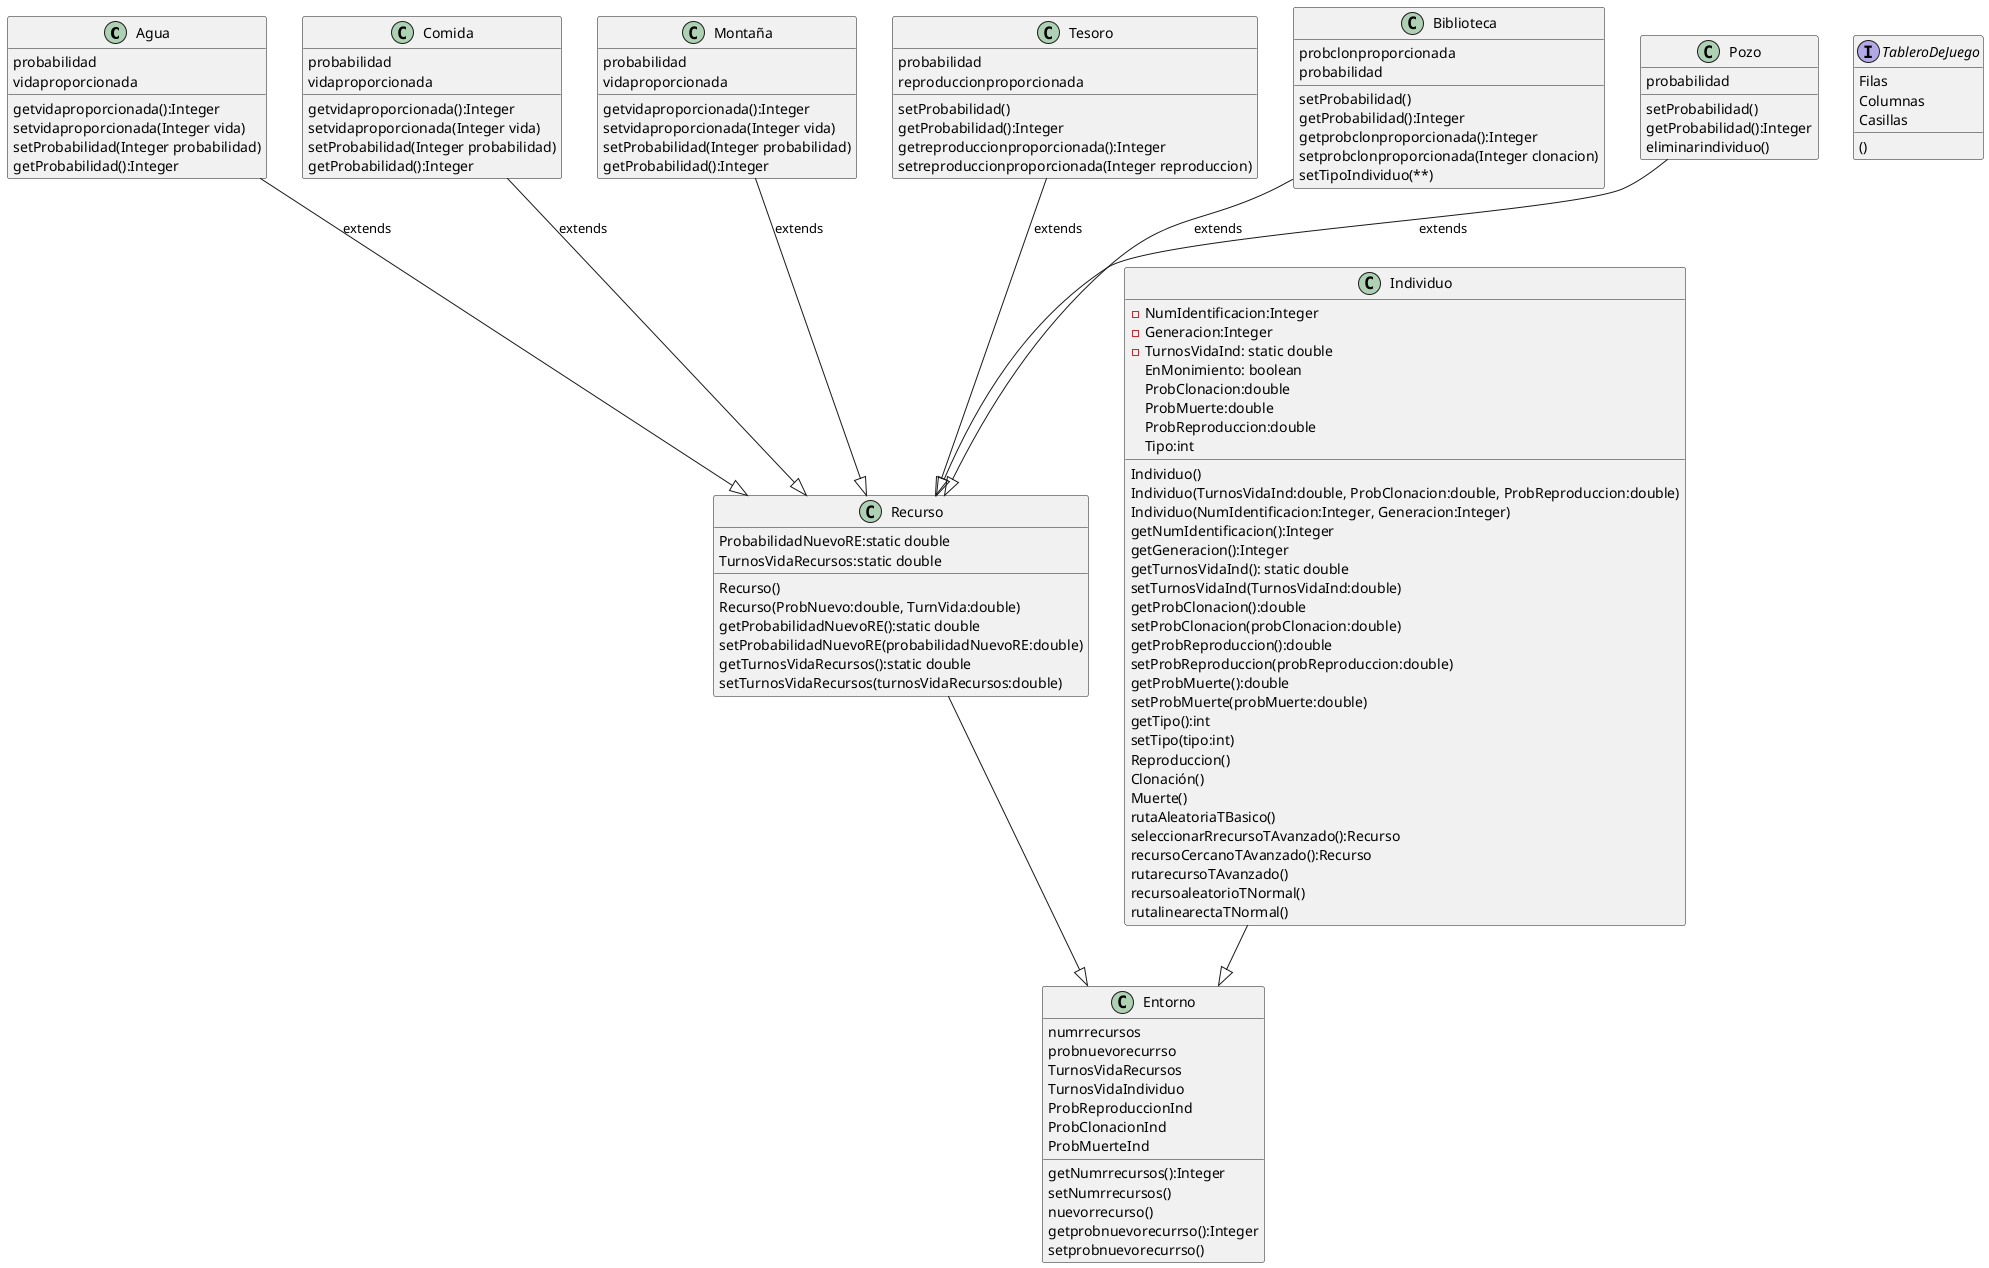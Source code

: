 @startuml
'https://plantuml.com/class-diagram

Agua --|> Recurso:extends
Comida --|> Recurso:extends
Montaña --|> Recurso:extends
Tesoro --|> Recurso:extends
Biblioteca --|> Recurso:extends
Pozo --|> Recurso:extends
Individuo --|> Entorno
Recurso --|> Entorno

class Individuo{
-NumIdentificacion:Integer
-Generacion:Integer
-TurnosVidaInd: static double
EnMonimiento: boolean
ProbClonacion:double
ProbMuerte:double
ProbReproduccion:double
Tipo:int
Individuo()
Individuo(TurnosVidaInd:double, ProbClonacion:double, ProbReproduccion:double)
Individuo(NumIdentificacion:Integer, Generacion:Integer)
getNumIdentificacion():Integer
getGeneracion():Integer
getTurnosVidaInd(): static double
setTurnosVidaInd(TurnosVidaInd:double)
getProbClonacion():double
setProbClonacion(probClonacion:double)
getProbReproduccion():double
setProbReproduccion(probReproduccion:double)
getProbMuerte():double
setProbMuerte(probMuerte:double)
getTipo():int
setTipo(tipo:int)
Reproduccion()
Clonación()
Muerte()
rutaAleatoriaTBasico()
seleccionarRrecursoTAvanzado():Recurso
recursoCercanoTAvanzado():Recurso
rutarecursoTAvanzado()
recursoaleatorioTNormal()
rutalinearectaTNormal()
}


interface TableroDeJuego {
Filas
Columnas
Casillas
()
}
class Entorno{
numrrecursos
probnuevorecurrso
TurnosVidaRecursos
TurnosVidaIndividuo
ProbReproduccionInd
ProbClonacionInd
ProbMuerteInd
getNumrrecursos():Integer
setNumrrecursos()
nuevorrecurso()
getprobnuevorecurrso():Integer
setprobnuevorecurrso()
}
class Recurso{
ProbabilidadNuevoRE:static double
TurnosVidaRecursos:static double
Recurso()
Recurso(ProbNuevo:double, TurnVida:double)
getProbabilidadNuevoRE():static double
setProbabilidadNuevoRE(probabilidadNuevoRE:double)
getTurnosVidaRecursos():static double
setTurnosVidaRecursos(turnosVidaRecursos:double)
}


class Agua {
probabilidad
vidaproporcionada
getvidaproporcionada():Integer
setvidaproporcionada(Integer vida)
setProbabilidad(Integer probabilidad)
getProbabilidad():Integer
}
class Comida {
probabilidad
vidaproporcionada
getvidaproporcionada():Integer
setvidaproporcionada(Integer vida)
setProbabilidad(Integer probabilidad)
getProbabilidad():Integer
}
class Montaña {
probabilidad
vidaproporcionada
getvidaproporcionada():Integer
setvidaproporcionada(Integer vida)
setProbabilidad(Integer probabilidad)
getProbabilidad():Integer
}
class Tesoro {
probabilidad
reproduccionproporcionada
setProbabilidad()
getProbabilidad():Integer
getreproduccionproporcionada():Integer
setreproduccionproporcionada(Integer reproduccion)
}
class Biblioteca {
probclonproporcionada
probabilidad
setProbabilidad()
getProbabilidad():Integer
getprobclonproporcionada():Integer
setprobclonproporcionada(Integer clonacion)
setTipoIndividuo(**)
}
class Pozo {
probabilidad
setProbabilidad()
getProbabilidad():Integer
eliminarindividuo()
}
@enduml